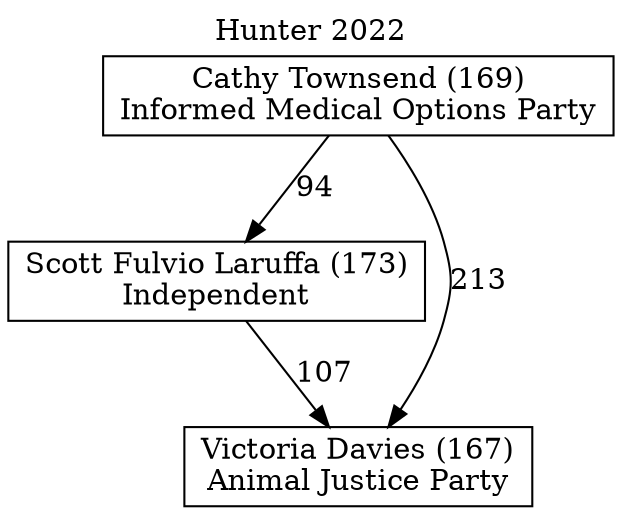 // House preference flow
digraph "Victoria Davies (167)_Hunter_2022" {
	graph [label="Hunter 2022" labelloc=t mclimit=10]
	node [shape=box]
	"Scott Fulvio Laruffa (173)" [label="Scott Fulvio Laruffa (173)
Independent"]
	"Cathy Townsend (169)" [label="Cathy Townsend (169)
Informed Medical Options Party"]
	"Victoria Davies (167)" [label="Victoria Davies (167)
Animal Justice Party"]
	"Scott Fulvio Laruffa (173)" -> "Victoria Davies (167)" [label=107]
	"Cathy Townsend (169)" -> "Scott Fulvio Laruffa (173)" [label=94]
	"Cathy Townsend (169)" -> "Victoria Davies (167)" [label=213]
}
